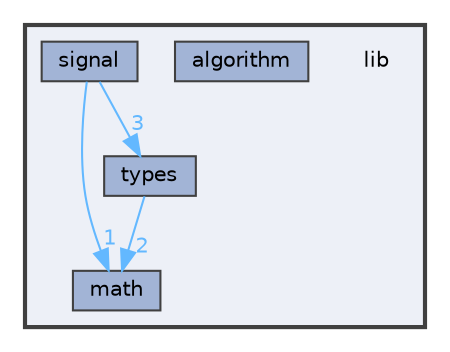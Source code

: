 digraph "lib"
{
 // LATEX_PDF_SIZE
  bgcolor="transparent";
  edge [fontname=Helvetica,fontsize=10,labelfontname=Helvetica,labelfontsize=10];
  node [fontname=Helvetica,fontsize=10,shape=box,height=0.2,width=0.4];
  compound=true
  subgraph clusterdir_97aefd0d527b934f1d99a682da8fe6a9 {
    graph [ bgcolor="#edf0f7", pencolor="grey25", label="", fontname=Helvetica,fontsize=10 style="filled,bold", URL="dir_97aefd0d527b934f1d99a682da8fe6a9.html",tooltip=""]
    dir_97aefd0d527b934f1d99a682da8fe6a9 [shape=plaintext, label="lib"];
  dir_f5dd86dbd9583e7b6fc3983d3949da68 [label="algorithm", fillcolor="#a2b4d6", color="grey25", style="filled", URL="dir_f5dd86dbd9583e7b6fc3983d3949da68.html",tooltip=""];
  dir_a36354df93aef5eec904487b77fa4fab [label="math", fillcolor="#a2b4d6", color="grey25", style="filled", URL="dir_a36354df93aef5eec904487b77fa4fab.html",tooltip=""];
  dir_85595cb542db97c92303133db6d9ba0a [label="signal", fillcolor="#a2b4d6", color="grey25", style="filled", URL="dir_85595cb542db97c92303133db6d9ba0a.html",tooltip=""];
  dir_560694f03ee5bf1136d79e4f1ca1ca37 [label="types", fillcolor="#a2b4d6", color="grey25", style="filled", URL="dir_560694f03ee5bf1136d79e4f1ca1ca37.html",tooltip=""];
  }
  dir_85595cb542db97c92303133db6d9ba0a->dir_a36354df93aef5eec904487b77fa4fab [headlabel="1", labeldistance=1.5 headhref="dir_000013_000011.html" color="steelblue1" fontcolor="steelblue1"];
  dir_85595cb542db97c92303133db6d9ba0a->dir_560694f03ee5bf1136d79e4f1ca1ca37 [headlabel="3", labeldistance=1.5 headhref="dir_000013_000016.html" color="steelblue1" fontcolor="steelblue1"];
  dir_560694f03ee5bf1136d79e4f1ca1ca37->dir_a36354df93aef5eec904487b77fa4fab [headlabel="2", labeldistance=1.5 headhref="dir_000016_000011.html" color="steelblue1" fontcolor="steelblue1"];
}
